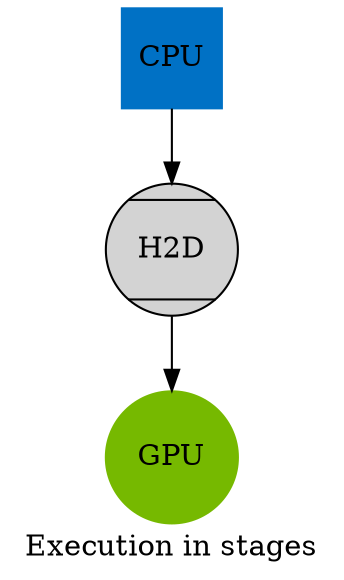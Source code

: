 digraph cluster_exe {
  label = "Execution in stages";
  cluster_cpu_stage [label="CPU" color="#0071c5" style=filled shape=square];
  cluster_mixed_stage [label="H2D" color=black fillcolor=lightgrey style=filled shape=Mcircle];
  cluster_gpu_stage [label="GPU", color="#76b900", style=filled shape=circle];
  cluster_cpu_stage -> cluster_mixed_stage -> cluster_gpu_stage;
}
